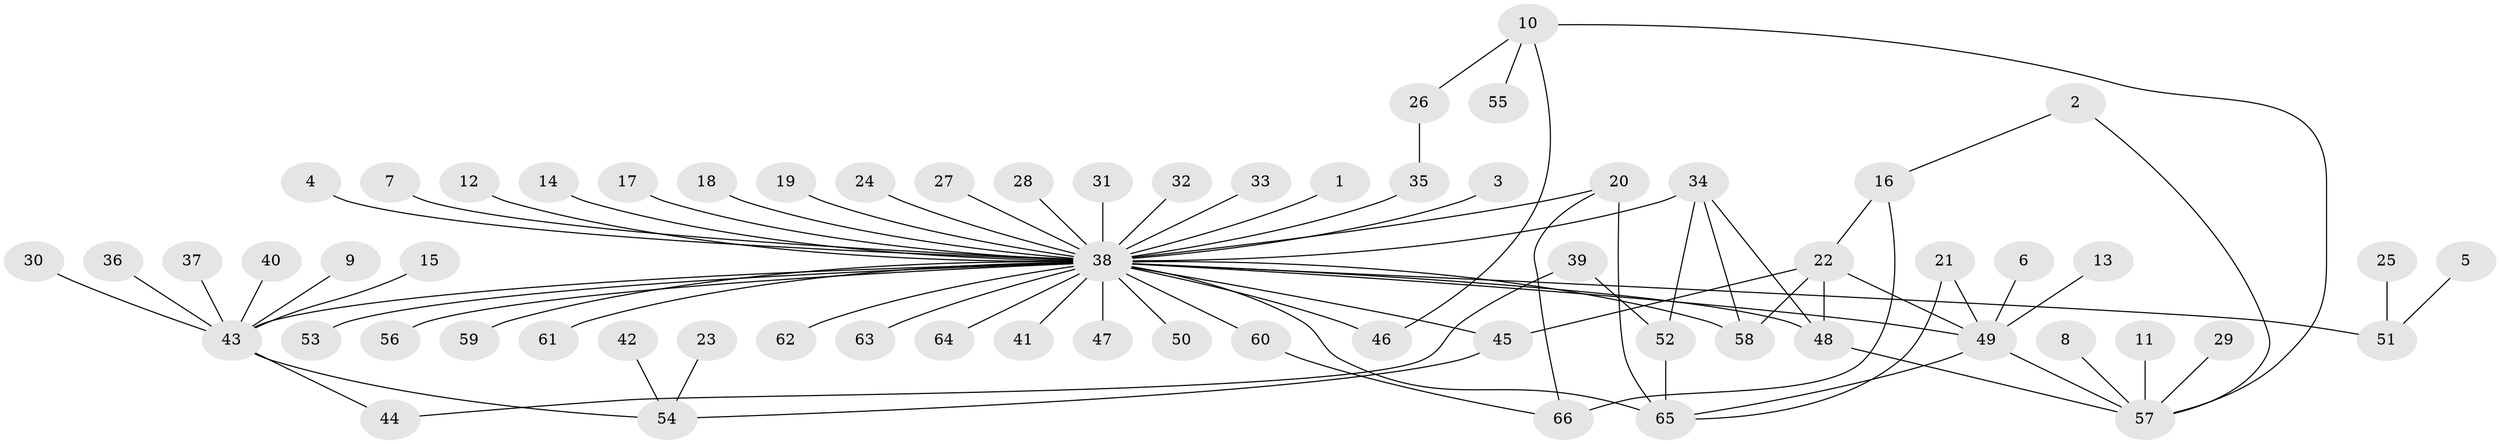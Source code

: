 // original degree distribution, {6: 0.007633587786259542, 10: 0.007633587786259542, 44: 0.007633587786259542, 9: 0.007633587786259542, 1: 0.6183206106870229, 5: 0.03816793893129771, 2: 0.16030534351145037, 3: 0.06870229007633588, 4: 0.061068702290076333, 11: 0.007633587786259542, 7: 0.007633587786259542, 8: 0.007633587786259542}
// Generated by graph-tools (version 1.1) at 2025/01/03/09/25 03:01:41]
// undirected, 66 vertices, 82 edges
graph export_dot {
graph [start="1"]
  node [color=gray90,style=filled];
  1;
  2;
  3;
  4;
  5;
  6;
  7;
  8;
  9;
  10;
  11;
  12;
  13;
  14;
  15;
  16;
  17;
  18;
  19;
  20;
  21;
  22;
  23;
  24;
  25;
  26;
  27;
  28;
  29;
  30;
  31;
  32;
  33;
  34;
  35;
  36;
  37;
  38;
  39;
  40;
  41;
  42;
  43;
  44;
  45;
  46;
  47;
  48;
  49;
  50;
  51;
  52;
  53;
  54;
  55;
  56;
  57;
  58;
  59;
  60;
  61;
  62;
  63;
  64;
  65;
  66;
  1 -- 38 [weight=1.0];
  2 -- 16 [weight=1.0];
  2 -- 57 [weight=1.0];
  3 -- 38 [weight=1.0];
  4 -- 38 [weight=1.0];
  5 -- 51 [weight=1.0];
  6 -- 49 [weight=1.0];
  7 -- 38 [weight=1.0];
  8 -- 57 [weight=1.0];
  9 -- 43 [weight=1.0];
  10 -- 26 [weight=1.0];
  10 -- 46 [weight=1.0];
  10 -- 55 [weight=1.0];
  10 -- 57 [weight=1.0];
  11 -- 57 [weight=1.0];
  12 -- 38 [weight=1.0];
  13 -- 49 [weight=1.0];
  14 -- 38 [weight=1.0];
  15 -- 43 [weight=1.0];
  16 -- 22 [weight=1.0];
  16 -- 66 [weight=1.0];
  17 -- 38 [weight=1.0];
  18 -- 38 [weight=1.0];
  19 -- 38 [weight=1.0];
  20 -- 38 [weight=1.0];
  20 -- 65 [weight=1.0];
  20 -- 66 [weight=1.0];
  21 -- 49 [weight=1.0];
  21 -- 65 [weight=1.0];
  22 -- 45 [weight=1.0];
  22 -- 48 [weight=1.0];
  22 -- 49 [weight=1.0];
  22 -- 58 [weight=1.0];
  23 -- 54 [weight=1.0];
  24 -- 38 [weight=1.0];
  25 -- 51 [weight=1.0];
  26 -- 35 [weight=1.0];
  27 -- 38 [weight=1.0];
  28 -- 38 [weight=1.0];
  29 -- 57 [weight=1.0];
  30 -- 43 [weight=1.0];
  31 -- 38 [weight=1.0];
  32 -- 38 [weight=1.0];
  33 -- 38 [weight=1.0];
  34 -- 38 [weight=2.0];
  34 -- 48 [weight=1.0];
  34 -- 52 [weight=1.0];
  34 -- 58 [weight=1.0];
  35 -- 38 [weight=1.0];
  36 -- 43 [weight=1.0];
  37 -- 43 [weight=1.0];
  38 -- 41 [weight=1.0];
  38 -- 43 [weight=1.0];
  38 -- 45 [weight=1.0];
  38 -- 46 [weight=2.0];
  38 -- 47 [weight=1.0];
  38 -- 48 [weight=1.0];
  38 -- 49 [weight=1.0];
  38 -- 50 [weight=1.0];
  38 -- 51 [weight=2.0];
  38 -- 53 [weight=1.0];
  38 -- 56 [weight=1.0];
  38 -- 58 [weight=1.0];
  38 -- 59 [weight=1.0];
  38 -- 60 [weight=1.0];
  38 -- 61 [weight=1.0];
  38 -- 62 [weight=1.0];
  38 -- 63 [weight=1.0];
  38 -- 64 [weight=1.0];
  38 -- 65 [weight=1.0];
  39 -- 44 [weight=1.0];
  39 -- 52 [weight=1.0];
  40 -- 43 [weight=1.0];
  42 -- 54 [weight=1.0];
  43 -- 44 [weight=1.0];
  43 -- 54 [weight=1.0];
  45 -- 54 [weight=1.0];
  48 -- 57 [weight=1.0];
  49 -- 57 [weight=1.0];
  49 -- 65 [weight=1.0];
  52 -- 65 [weight=1.0];
  60 -- 66 [weight=1.0];
}
